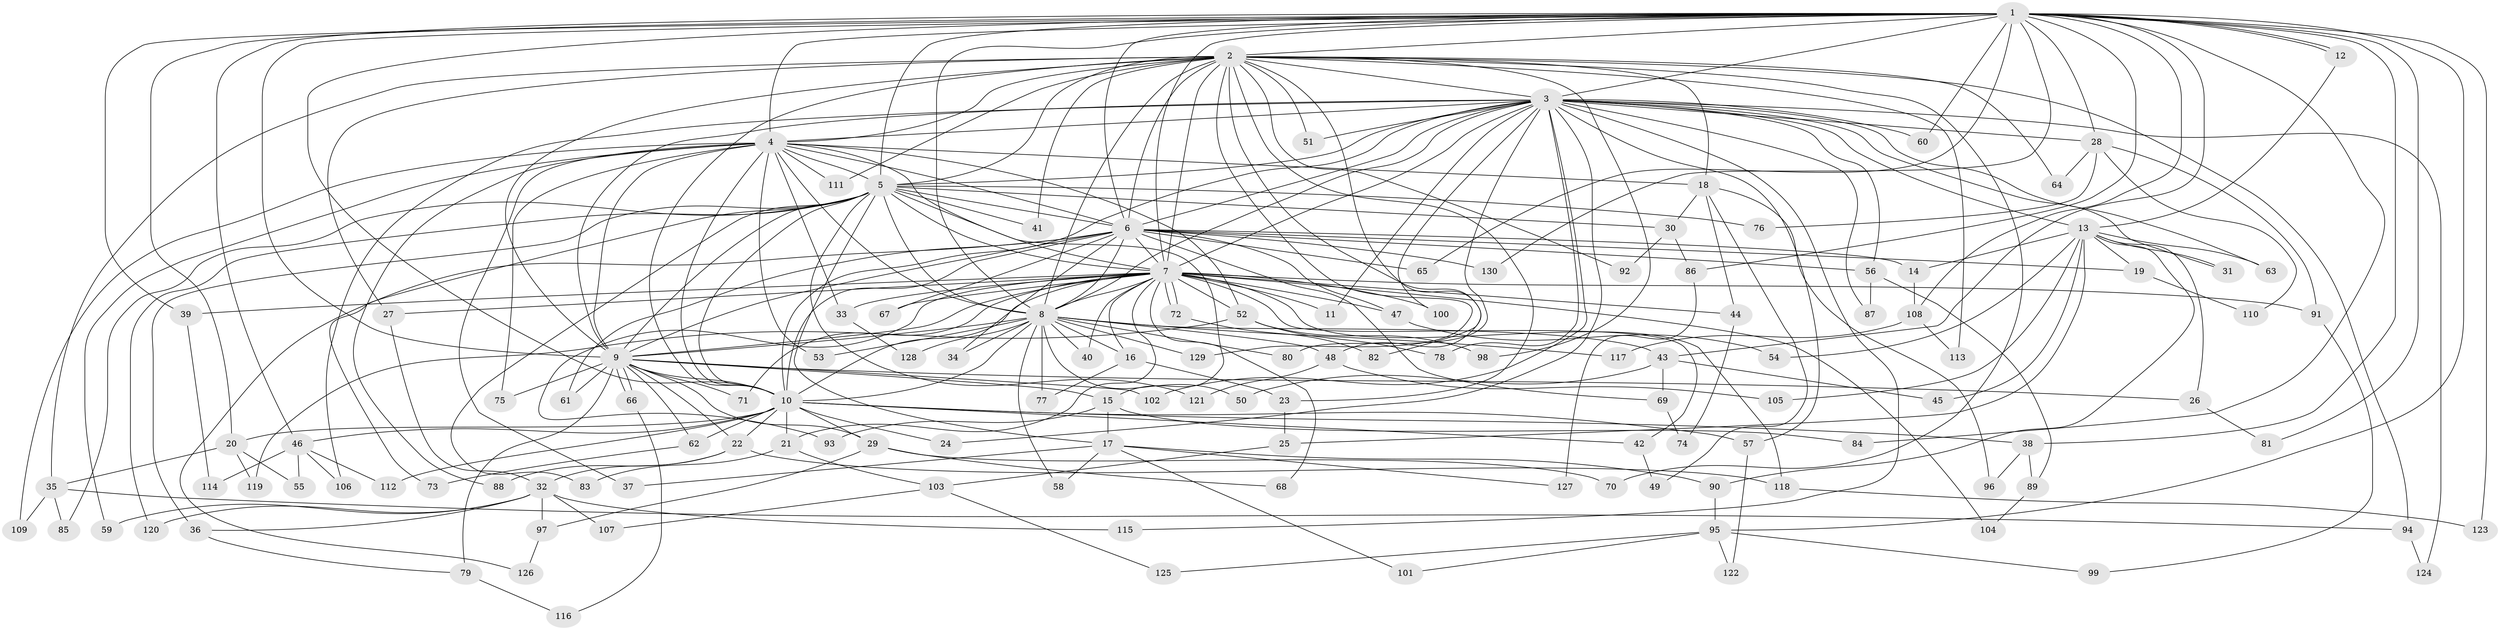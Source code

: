 // Generated by graph-tools (version 1.1) at 2025/11/02/27/25 16:11:07]
// undirected, 130 vertices, 285 edges
graph export_dot {
graph [start="1"]
  node [color=gray90,style=filled];
  1;
  2;
  3;
  4;
  5;
  6;
  7;
  8;
  9;
  10;
  11;
  12;
  13;
  14;
  15;
  16;
  17;
  18;
  19;
  20;
  21;
  22;
  23;
  24;
  25;
  26;
  27;
  28;
  29;
  30;
  31;
  32;
  33;
  34;
  35;
  36;
  37;
  38;
  39;
  40;
  41;
  42;
  43;
  44;
  45;
  46;
  47;
  48;
  49;
  50;
  51;
  52;
  53;
  54;
  55;
  56;
  57;
  58;
  59;
  60;
  61;
  62;
  63;
  64;
  65;
  66;
  67;
  68;
  69;
  70;
  71;
  72;
  73;
  74;
  75;
  76;
  77;
  78;
  79;
  80;
  81;
  82;
  83;
  84;
  85;
  86;
  87;
  88;
  89;
  90;
  91;
  92;
  93;
  94;
  95;
  96;
  97;
  98;
  99;
  100;
  101;
  102;
  103;
  104;
  105;
  106;
  107;
  108;
  109;
  110;
  111;
  112;
  113;
  114;
  115;
  116;
  117;
  118;
  119;
  120;
  121;
  122;
  123;
  124;
  125;
  126;
  127;
  128;
  129;
  130;
  1 -- 2;
  1 -- 3;
  1 -- 4;
  1 -- 5;
  1 -- 6;
  1 -- 7;
  1 -- 8;
  1 -- 9;
  1 -- 10;
  1 -- 12;
  1 -- 12;
  1 -- 20;
  1 -- 28;
  1 -- 38;
  1 -- 39;
  1 -- 43;
  1 -- 46;
  1 -- 60;
  1 -- 65;
  1 -- 81;
  1 -- 84;
  1 -- 86;
  1 -- 95;
  1 -- 108;
  1 -- 123;
  1 -- 130;
  2 -- 3;
  2 -- 4;
  2 -- 5;
  2 -- 6;
  2 -- 7;
  2 -- 8;
  2 -- 9;
  2 -- 10;
  2 -- 18;
  2 -- 23;
  2 -- 27;
  2 -- 35;
  2 -- 41;
  2 -- 48;
  2 -- 51;
  2 -- 64;
  2 -- 70;
  2 -- 82;
  2 -- 92;
  2 -- 94;
  2 -- 98;
  2 -- 111;
  2 -- 113;
  2 -- 129;
  3 -- 4;
  3 -- 5;
  3 -- 6;
  3 -- 7;
  3 -- 8;
  3 -- 9;
  3 -- 10;
  3 -- 11;
  3 -- 13;
  3 -- 24;
  3 -- 28;
  3 -- 31;
  3 -- 51;
  3 -- 56;
  3 -- 57;
  3 -- 60;
  3 -- 63;
  3 -- 78;
  3 -- 80;
  3 -- 87;
  3 -- 100;
  3 -- 102;
  3 -- 106;
  3 -- 115;
  3 -- 124;
  4 -- 5;
  4 -- 6;
  4 -- 7;
  4 -- 8;
  4 -- 9;
  4 -- 10;
  4 -- 18;
  4 -- 33;
  4 -- 37;
  4 -- 52;
  4 -- 53;
  4 -- 59;
  4 -- 75;
  4 -- 88;
  4 -- 109;
  4 -- 111;
  5 -- 6;
  5 -- 7;
  5 -- 8;
  5 -- 9;
  5 -- 10;
  5 -- 15;
  5 -- 17;
  5 -- 30;
  5 -- 36;
  5 -- 41;
  5 -- 73;
  5 -- 76;
  5 -- 83;
  5 -- 85;
  5 -- 120;
  5 -- 121;
  6 -- 7;
  6 -- 8;
  6 -- 9;
  6 -- 10;
  6 -- 14;
  6 -- 19;
  6 -- 34;
  6 -- 47;
  6 -- 56;
  6 -- 61;
  6 -- 65;
  6 -- 67;
  6 -- 69;
  6 -- 126;
  6 -- 130;
  7 -- 8;
  7 -- 9;
  7 -- 10;
  7 -- 11;
  7 -- 16;
  7 -- 21;
  7 -- 27;
  7 -- 33;
  7 -- 39;
  7 -- 40;
  7 -- 42;
  7 -- 44;
  7 -- 47;
  7 -- 52;
  7 -- 67;
  7 -- 68;
  7 -- 71;
  7 -- 72;
  7 -- 72;
  7 -- 91;
  7 -- 93;
  7 -- 100;
  7 -- 104;
  7 -- 118;
  8 -- 9;
  8 -- 10;
  8 -- 16;
  8 -- 34;
  8 -- 40;
  8 -- 43;
  8 -- 48;
  8 -- 50;
  8 -- 53;
  8 -- 58;
  8 -- 77;
  8 -- 80;
  8 -- 117;
  8 -- 128;
  8 -- 129;
  9 -- 10;
  9 -- 15;
  9 -- 22;
  9 -- 26;
  9 -- 29;
  9 -- 61;
  9 -- 62;
  9 -- 66;
  9 -- 66;
  9 -- 71;
  9 -- 75;
  9 -- 79;
  9 -- 102;
  10 -- 20;
  10 -- 21;
  10 -- 22;
  10 -- 24;
  10 -- 29;
  10 -- 38;
  10 -- 42;
  10 -- 46;
  10 -- 57;
  10 -- 62;
  10 -- 112;
  12 -- 13;
  13 -- 14;
  13 -- 19;
  13 -- 25;
  13 -- 26;
  13 -- 31;
  13 -- 45;
  13 -- 54;
  13 -- 63;
  13 -- 90;
  13 -- 105;
  14 -- 108;
  15 -- 17;
  15 -- 84;
  15 -- 93;
  16 -- 23;
  16 -- 77;
  17 -- 37;
  17 -- 58;
  17 -- 90;
  17 -- 101;
  17 -- 127;
  18 -- 30;
  18 -- 44;
  18 -- 49;
  18 -- 96;
  19 -- 110;
  20 -- 35;
  20 -- 55;
  20 -- 119;
  21 -- 83;
  21 -- 103;
  22 -- 32;
  22 -- 88;
  22 -- 118;
  23 -- 25;
  25 -- 103;
  26 -- 81;
  27 -- 32;
  28 -- 64;
  28 -- 76;
  28 -- 91;
  28 -- 110;
  29 -- 68;
  29 -- 70;
  29 -- 97;
  30 -- 86;
  30 -- 92;
  32 -- 36;
  32 -- 59;
  32 -- 97;
  32 -- 107;
  32 -- 115;
  32 -- 120;
  33 -- 128;
  35 -- 85;
  35 -- 94;
  35 -- 109;
  36 -- 79;
  38 -- 89;
  38 -- 96;
  39 -- 114;
  42 -- 49;
  43 -- 45;
  43 -- 50;
  43 -- 69;
  44 -- 74;
  46 -- 55;
  46 -- 106;
  46 -- 112;
  46 -- 114;
  47 -- 54;
  48 -- 105;
  48 -- 121;
  52 -- 78;
  52 -- 98;
  52 -- 119;
  56 -- 87;
  56 -- 89;
  57 -- 122;
  62 -- 73;
  66 -- 116;
  69 -- 74;
  72 -- 82;
  79 -- 116;
  86 -- 127;
  89 -- 104;
  90 -- 95;
  91 -- 99;
  94 -- 124;
  95 -- 99;
  95 -- 101;
  95 -- 122;
  95 -- 125;
  97 -- 126;
  103 -- 107;
  103 -- 125;
  108 -- 113;
  108 -- 117;
  118 -- 123;
}
